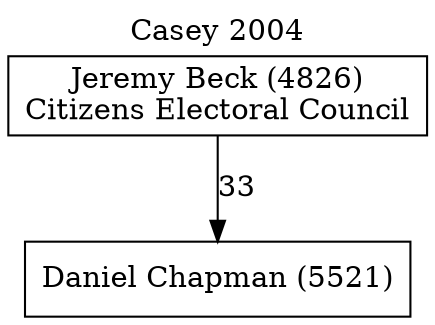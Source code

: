 // House preference flow
digraph "Daniel Chapman (5521)_Casey_2004" {
	graph [label="Casey 2004" labelloc=t mclimit=10]
	node [shape=box]
	"Daniel Chapman (5521)" [label="Daniel Chapman (5521)
"]
	"Jeremy Beck (4826)" [label="Jeremy Beck (4826)
Citizens Electoral Council"]
	"Jeremy Beck (4826)" -> "Daniel Chapman (5521)" [label=33]
}
